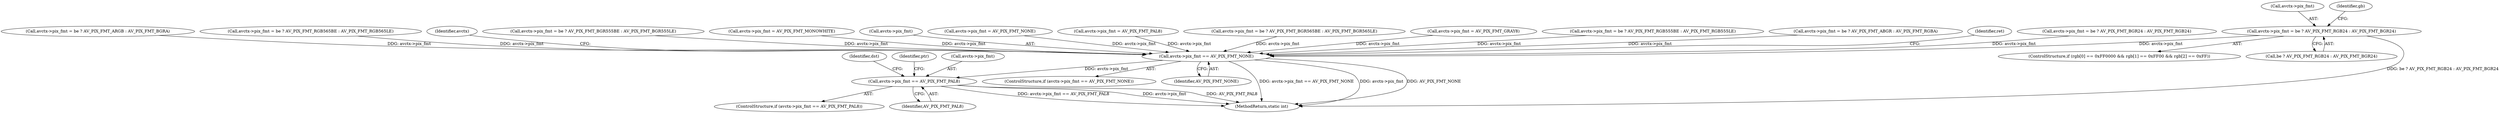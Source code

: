 digraph "0_FFmpeg_441026fcb13ac23aa10edc312bdacb6445a0ad06@pointer" {
"1000740" [label="(Call,avctx->pix_fmt = be ? AV_PIX_FMT_RGB24 : AV_PIX_FMT_BGR24)"];
"1000849" [label="(Call,avctx->pix_fmt == AV_PIX_FMT_NONE)"];
"1000885" [label="(Call,avctx->pix_fmt == AV_PIX_FMT_PAL8)"];
"1000799" [label="(Call,avctx->pix_fmt = be ? AV_PIX_FMT_ARGB : AV_PIX_FMT_BGRA)"];
"1000681" [label="(Call,avctx->pix_fmt = be ? AV_PIX_FMT_RGB565BE : AV_PIX_FMT_RGB565LE)"];
"1000893" [label="(Identifier,dst)"];
"1000740" [label="(Call,avctx->pix_fmt = be ? AV_PIX_FMT_RGB24 : AV_PIX_FMT_BGR24)"];
"1000856" [label="(Identifier,avctx)"];
"1000645" [label="(Call,avctx->pix_fmt = be ? AV_PIX_FMT_BGR555BE : AV_PIX_FMT_BGR555LE)"];
"1000885" [label="(Call,avctx->pix_fmt == AV_PIX_FMT_PAL8)"];
"1000722" [label="(ControlStructure,if (rgb[0] == 0xFF0000 && rgb[1] == 0xFF00 && rgb[2] == 0xFF))"];
"1000542" [label="(Call,avctx->pix_fmt = AV_PIX_FMT_MONOWHITE)"];
"1000744" [label="(Call,be ? AV_PIX_FMT_RGB24 : AV_PIX_FMT_BGR24)"];
"1000850" [label="(Call,avctx->pix_fmt)"];
"1000959" [label="(Identifier,ptr)"];
"1000513" [label="(Call,avctx->pix_fmt = AV_PIX_FMT_NONE)"];
"1000848" [label="(ControlStructure,if (avctx->pix_fmt == AV_PIX_FMT_NONE))"];
"1000569" [label="(Call,avctx->pix_fmt = AV_PIX_FMT_PAL8)"];
"1000708" [label="(Call,avctx->pix_fmt = be ? AV_PIX_FMT_BGR565BE : AV_PIX_FMT_BGR565LE)"];
"1000884" [label="(ControlStructure,if (avctx->pix_fmt == AV_PIX_FMT_PAL8))"];
"1000557" [label="(Call,avctx->pix_fmt = AV_PIX_FMT_GRAY8)"];
"1000618" [label="(Call,avctx->pix_fmt = be ? AV_PIX_FMT_RGB555BE : AV_PIX_FMT_RGB555LE)"];
"1000826" [label="(Call,avctx->pix_fmt = be ? AV_PIX_FMT_ABGR : AV_PIX_FMT_RGBA)"];
"1000741" [label="(Call,avctx->pix_fmt)"];
"1000849" [label="(Call,avctx->pix_fmt == AV_PIX_FMT_NONE)"];
"1000886" [label="(Call,avctx->pix_fmt)"];
"1000889" [label="(Identifier,AV_PIX_FMT_PAL8)"];
"1000866" [label="(Identifier,ret)"];
"1000853" [label="(Identifier,AV_PIX_FMT_NONE)"];
"1000836" [label="(Identifier,gb)"];
"1000767" [label="(Call,avctx->pix_fmt = be ? AV_PIX_FMT_BGR24 : AV_PIX_FMT_RGB24)"];
"1001001" [label="(MethodReturn,static int)"];
"1000740" -> "1000722"  [label="AST: "];
"1000740" -> "1000744"  [label="CFG: "];
"1000741" -> "1000740"  [label="AST: "];
"1000744" -> "1000740"  [label="AST: "];
"1000836" -> "1000740"  [label="CFG: "];
"1000740" -> "1001001"  [label="DDG: be ? AV_PIX_FMT_RGB24 : AV_PIX_FMT_BGR24"];
"1000740" -> "1000849"  [label="DDG: avctx->pix_fmt"];
"1000849" -> "1000848"  [label="AST: "];
"1000849" -> "1000853"  [label="CFG: "];
"1000850" -> "1000849"  [label="AST: "];
"1000853" -> "1000849"  [label="AST: "];
"1000856" -> "1000849"  [label="CFG: "];
"1000866" -> "1000849"  [label="CFG: "];
"1000849" -> "1001001"  [label="DDG: avctx->pix_fmt == AV_PIX_FMT_NONE"];
"1000849" -> "1001001"  [label="DDG: avctx->pix_fmt"];
"1000849" -> "1001001"  [label="DDG: AV_PIX_FMT_NONE"];
"1000513" -> "1000849"  [label="DDG: avctx->pix_fmt"];
"1000799" -> "1000849"  [label="DDG: avctx->pix_fmt"];
"1000557" -> "1000849"  [label="DDG: avctx->pix_fmt"];
"1000542" -> "1000849"  [label="DDG: avctx->pix_fmt"];
"1000569" -> "1000849"  [label="DDG: avctx->pix_fmt"];
"1000618" -> "1000849"  [label="DDG: avctx->pix_fmt"];
"1000767" -> "1000849"  [label="DDG: avctx->pix_fmt"];
"1000708" -> "1000849"  [label="DDG: avctx->pix_fmt"];
"1000681" -> "1000849"  [label="DDG: avctx->pix_fmt"];
"1000826" -> "1000849"  [label="DDG: avctx->pix_fmt"];
"1000645" -> "1000849"  [label="DDG: avctx->pix_fmt"];
"1000849" -> "1000885"  [label="DDG: avctx->pix_fmt"];
"1000885" -> "1000884"  [label="AST: "];
"1000885" -> "1000889"  [label="CFG: "];
"1000886" -> "1000885"  [label="AST: "];
"1000889" -> "1000885"  [label="AST: "];
"1000893" -> "1000885"  [label="CFG: "];
"1000959" -> "1000885"  [label="CFG: "];
"1000885" -> "1001001"  [label="DDG: avctx->pix_fmt == AV_PIX_FMT_PAL8"];
"1000885" -> "1001001"  [label="DDG: avctx->pix_fmt"];
"1000885" -> "1001001"  [label="DDG: AV_PIX_FMT_PAL8"];
}
